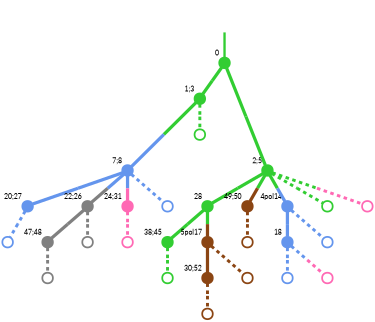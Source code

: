 strict digraph  {
graph[splines=false]; nodesep=0.7; rankdir=TB; ranksep=0.6; forcelabels=true; dpi=600; size=2.5;
0 [color="#32cd32ff", fillcolor="#32cd32ff", fixedsize=true, fontname=Lato, fontsize="12pt", height="0.25", label="", penwidth=3, shape=circle, style=filled, xlabel=0];
1 [color="#32cd32ff", fillcolor="#32cd32ff", fixedsize=true, fontname=Lato, fontsize="12pt", height="0.25", label="", penwidth=3, shape=circle, style=filled, xlabel="1;3"];
4 [color="#32cd32ff", fillcolor="#32cd32ff", fixedsize=true, fontname=Lato, fontsize="12pt", height="0.25", label="", penwidth=3, shape=circle, style=filled, xlabel="2;5"];
2 [color="#6495edff", fillcolor="#6495edff", fixedsize=true, fontname=Lato, fontsize="12pt", height="0.25", label="", penwidth=3, shape=circle, style=filled, xlabel="7;8"];
15 [color="#32cd32ff", fillcolor="#32cd32ff", fixedsize=true, fontname=Lato, fontsize="12pt", height="0.25", label="", penwidth=3, shape=circle, style=solid, xlabel=""];
6 [color="#6495edff", fillcolor="#6495edff", fixedsize=true, fontname=Lato, fontsize="12pt", height="0.25", label="", penwidth=3, shape=circle, style=filled, xlabel="20;27"];
7 [color="#808080ff", fillcolor="#808080ff", fixedsize=true, fontname=Lato, fontsize="12pt", height="0.25", label="", penwidth=3, shape=circle, style=filled, xlabel="22;26"];
8 [color="#ff69b4ff", fillcolor="#ff69b4ff", fixedsize=true, fontname=Lato, fontsize="12pt", height="0.25", label="", penwidth=3, shape=circle, style=filled, xlabel="24;31"];
18 [color="#6495edff", fillcolor="#6495edff", fixedsize=true, fontname=Lato, fontsize="12pt", height="0.25", label="", penwidth=3, shape=circle, style=solid, xlabel=""];
3 [color="#6495edff", fillcolor="#6495edff", fixedsize=true, fontname=Lato, fontsize="12pt", height="0.25", label="", penwidth=3, shape=circle, style=filled, xlabel=18];
19 [color="#6495edff", fillcolor="#6495edff", fixedsize=true, fontname=Lato, fontsize="12pt", height="0.25", label="", penwidth=3, shape=circle, style=solid, xlabel=""];
22 [color="#ff69b4ff", fillcolor="#ff69b4ff", fixedsize=true, fontname=Lato, fontsize="12pt", height="0.25", label="", penwidth=3, shape=circle, style=solid, xlabel=""];
5 [color="#32cd32ff", fillcolor="#32cd32ff", fixedsize=true, fontname=Lato, fontsize="12pt", height="0.25", label="", penwidth=3, shape=circle, style=filled, xlabel=28];
11 [color="#8b4513ff", fillcolor="#8b4513ff", fixedsize=true, fontname=Lato, fontsize="12pt", height="0.25", label="", penwidth=3, shape=circle, style=filled, xlabel="49;50"];
13 [color="#6495edff", fillcolor="#6495edff", fixedsize=true, fontname=Lato, fontsize="12pt", height="0.25", label="", penwidth=3, shape=circle, style=filled, xlabel="4pol14"];
16 [color="#32cd32ff", fillcolor="#32cd32ff", fixedsize=true, fontname=Lato, fontsize="12pt", height="0.25", label="", penwidth=3, shape=circle, style=solid, xlabel=""];
23 [color="#ff69b4ff", fillcolor="#ff69b4ff", fixedsize=true, fontname=Lato, fontsize="12pt", height="0.25", label="", penwidth=3, shape=circle, style=solid, xlabel=""];
9 [color="#32cd32ff", fillcolor="#32cd32ff", fixedsize=true, fontname=Lato, fontsize="12pt", height="0.25", label="", penwidth=3, shape=circle, style=filled, xlabel="38;45"];
14 [color="#8b4513ff", fillcolor="#8b4513ff", fixedsize=true, fontname=Lato, fontsize="12pt", height="0.25", label="", penwidth=3, shape=circle, style=filled, xlabel="5pol17"];
21 [color="#6495edff", fillcolor="#6495edff", fixedsize=true, fontname=Lato, fontsize="12pt", height="0.25", label="", penwidth=3, shape=circle, style=solid, xlabel=""];
10 [color="#808080ff", fillcolor="#808080ff", fixedsize=true, fontname=Lato, fontsize="12pt", height="0.25", label="", penwidth=3, shape=circle, style=filled, xlabel="47;48"];
25 [color="#808080ff", fillcolor="#808080ff", fixedsize=true, fontname=Lato, fontsize="12pt", height="0.25", label="", penwidth=3, shape=circle, style=solid, xlabel=""];
24 [color="#ff69b4ff", fillcolor="#ff69b4ff", fixedsize=true, fontname=Lato, fontsize="12pt", height="0.25", label="", penwidth=3, shape=circle, style=solid, xlabel=""];
17 [color="#32cd32ff", fillcolor="#32cd32ff", fixedsize=true, fontname=Lato, fontsize="12pt", height="0.25", label="", penwidth=3, shape=circle, style=solid, xlabel=""];
26 [color="#808080ff", fillcolor="#808080ff", fixedsize=true, fontname=Lato, fontsize="12pt", height="0.25", label="", penwidth=3, shape=circle, style=solid, xlabel=""];
28 [color="#8b4513ff", fillcolor="#8b4513ff", fixedsize=true, fontname=Lato, fontsize="12pt", height="0.25", label="", penwidth=3, shape=circle, style=solid, xlabel=""];
12 [color="#8b4513ff", fillcolor="#8b4513ff", fixedsize=true, fontname=Lato, fontsize="12pt", height="0.25", label="", penwidth=3, shape=circle, style=filled, xlabel="30;52"];
29 [color="#8b4513ff", fillcolor="#8b4513ff", fixedsize=true, fontname=Lato, fontsize="12pt", height="0.25", label="", penwidth=3, shape=circle, style=solid, xlabel=""];
20 [color="#6495edff", fillcolor="#6495edff", fixedsize=true, fontname=Lato, fontsize="12pt", height="0.25", label="", penwidth=3, shape=circle, style=solid, xlabel=""];
27 [color="#8b4513ff", fillcolor="#8b4513ff", fixedsize=true, fontname=Lato, fontsize="12pt", height="0.25", label="", penwidth=3, shape=circle, style=solid, xlabel=""];
normal [label="", penwidth=3, style=invis, xlabel=0];
0 -> 1  [arrowsize=0, color="#32cd32ff;0.5:#32cd32ff", minlen="1.3636363744735718", penwidth="5.5", style=solid];
0 -> 4  [arrowsize=0, color="#32cd32ff;0.5:#32cd32ff", minlen="3.0", penwidth="5.5", style=solid];
1 -> 2  [arrowsize=0, color="#32cd32ff;0.5:#6495edff", minlen="2.090909004211426", penwidth="5.5", style=solid];
1 -> 15  [arrowsize=0, color="#32cd32ff;0.5:#32cd32ff", minlen="1.0909091234207153", penwidth=5, style=dashed];
4 -> 5  [arrowsize=0, color="#32cd32ff;0.5:#32cd32ff", minlen="1.1818182468414307", penwidth="5.5", style=solid];
4 -> 11  [arrowsize=0, color="#32cd32ff;0.5:#8b4513ff", minlen="1.3636363744735718", penwidth="5.5", style=solid];
4 -> 13  [arrowsize=0, color="#32cd32ff;0.5:#6495edff", minlen="1.0909091234207153", penwidth="5.5", style=solid];
4 -> 16  [arrowsize=0, color="#32cd32ff;0.5:#32cd32ff", minlen="1.0909091234207153", penwidth=5, style=dashed];
4 -> 23  [arrowsize=0, color="#32cd32ff;0.5:#ff69b4ff", minlen="1.0909091234207153", penwidth=5, style=dashed];
2 -> 6  [arrowsize=0, color="#6495edff;0.5:#6495edff", minlen="1.545454502105713", penwidth="5.5", style=solid];
2 -> 7  [arrowsize=0, color="#6495edff;0.5:#808080ff", minlen="1.545454502105713", penwidth="5.5", style=solid];
2 -> 8  [arrowsize=0, color="#6495edff;0.5:#ff69b4ff", minlen="1.9090908765792847", penwidth="5.5", style=solid];
2 -> 18  [arrowsize=0, color="#6495edff;0.5:#6495edff", minlen="1.0909091234207153", penwidth=5, style=dashed];
6 -> 21  [arrowsize=0, color="#6495edff;0.5:#6495edff", minlen="1.0909091234207153", penwidth=5, style=dashed];
7 -> 10  [arrowsize=0, color="#808080ff;0.5:#808080ff", minlen="1.3636363744735718", penwidth="5.5", style=solid];
7 -> 25  [arrowsize=0, color="#808080ff;0.5:#808080ff", minlen="1.0909091234207153", penwidth=5, style=dashed];
8 -> 24  [arrowsize=0, color="#ff69b4ff;0.5:#ff69b4ff", minlen="1.0909091234207153", penwidth=5, style=dashed];
3 -> 19  [arrowsize=0, color="#6495edff;0.5:#6495edff", minlen="1.0909091234207153", penwidth=5, style=dashed];
3 -> 22  [arrowsize=0, color="#6495edff;0.5:#ff69b4ff", minlen="1.0909091234207153", penwidth=5, style=dashed];
5 -> 9  [arrowsize=0, color="#32cd32ff;0.5:#32cd32ff", minlen="1.3636363744735718", penwidth="5.5", style=solid];
5 -> 14  [arrowsize=0, color="#32cd32ff;0.5:#8b4513ff", minlen="1.0909091234207153", penwidth="5.5", style=solid];
11 -> 28  [arrowsize=0, color="#8b4513ff;0.5:#8b4513ff", minlen="1.0909091234207153", penwidth=5, style=dashed];
13 -> 3  [arrowsize=0, color="#6495edff;0.5:#6495edff", minlen="1.1818182468414307", penwidth="5.5", style=solid];
13 -> 20  [arrowsize=0, color="#6495edff;0.5:#6495edff", minlen="1.0909091234207153", penwidth=5, style=dashed];
9 -> 17  [arrowsize=0, color="#32cd32ff;0.5:#32cd32ff", minlen="1.0909091234207153", penwidth=5, style=dashed];
14 -> 12  [arrowsize=0, color="#8b4513ff;0.5:#8b4513ff", minlen="1.3636363744735718", penwidth="5.5", style=solid];
14 -> 27  [arrowsize=0, color="#8b4513ff;0.5:#8b4513ff", minlen="1.0909091234207153", penwidth=5, style=dashed];
10 -> 26  [arrowsize=0, color="#808080ff;0.5:#808080ff", minlen="1.0909091234207153", penwidth=5, style=dashed];
12 -> 29  [arrowsize=0, color="#8b4513ff;0.5:#8b4513ff", minlen="1.0909091234207153", penwidth=5, style=dashed];
normal -> 0  [arrowsize=0, color="#32cd32ff", label="", penwidth=4, style=solid];
}
